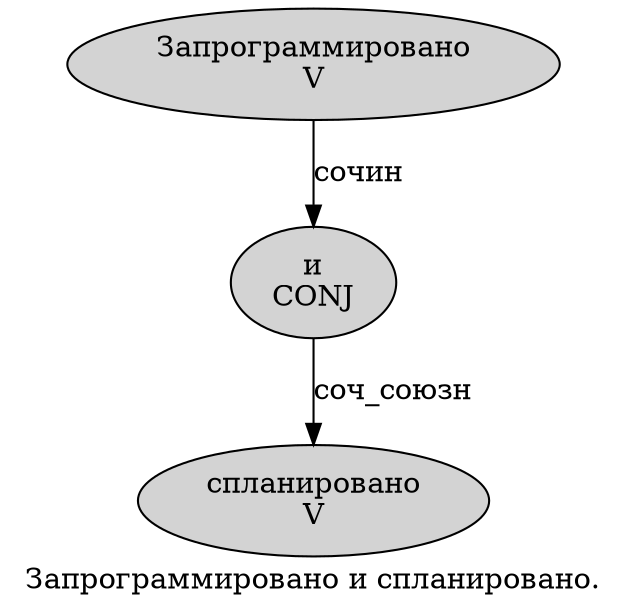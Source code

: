 digraph SENTENCE_2637 {
	graph [label="Запрограммировано и спланировано."]
	node [style=filled]
		0 [label="Запрограммировано
V" color="" fillcolor=lightgray penwidth=1 shape=ellipse]
		1 [label="и
CONJ" color="" fillcolor=lightgray penwidth=1 shape=ellipse]
		2 [label="спланировано
V" color="" fillcolor=lightgray penwidth=1 shape=ellipse]
			0 -> 1 [label="сочин"]
			1 -> 2 [label="соч_союзн"]
}